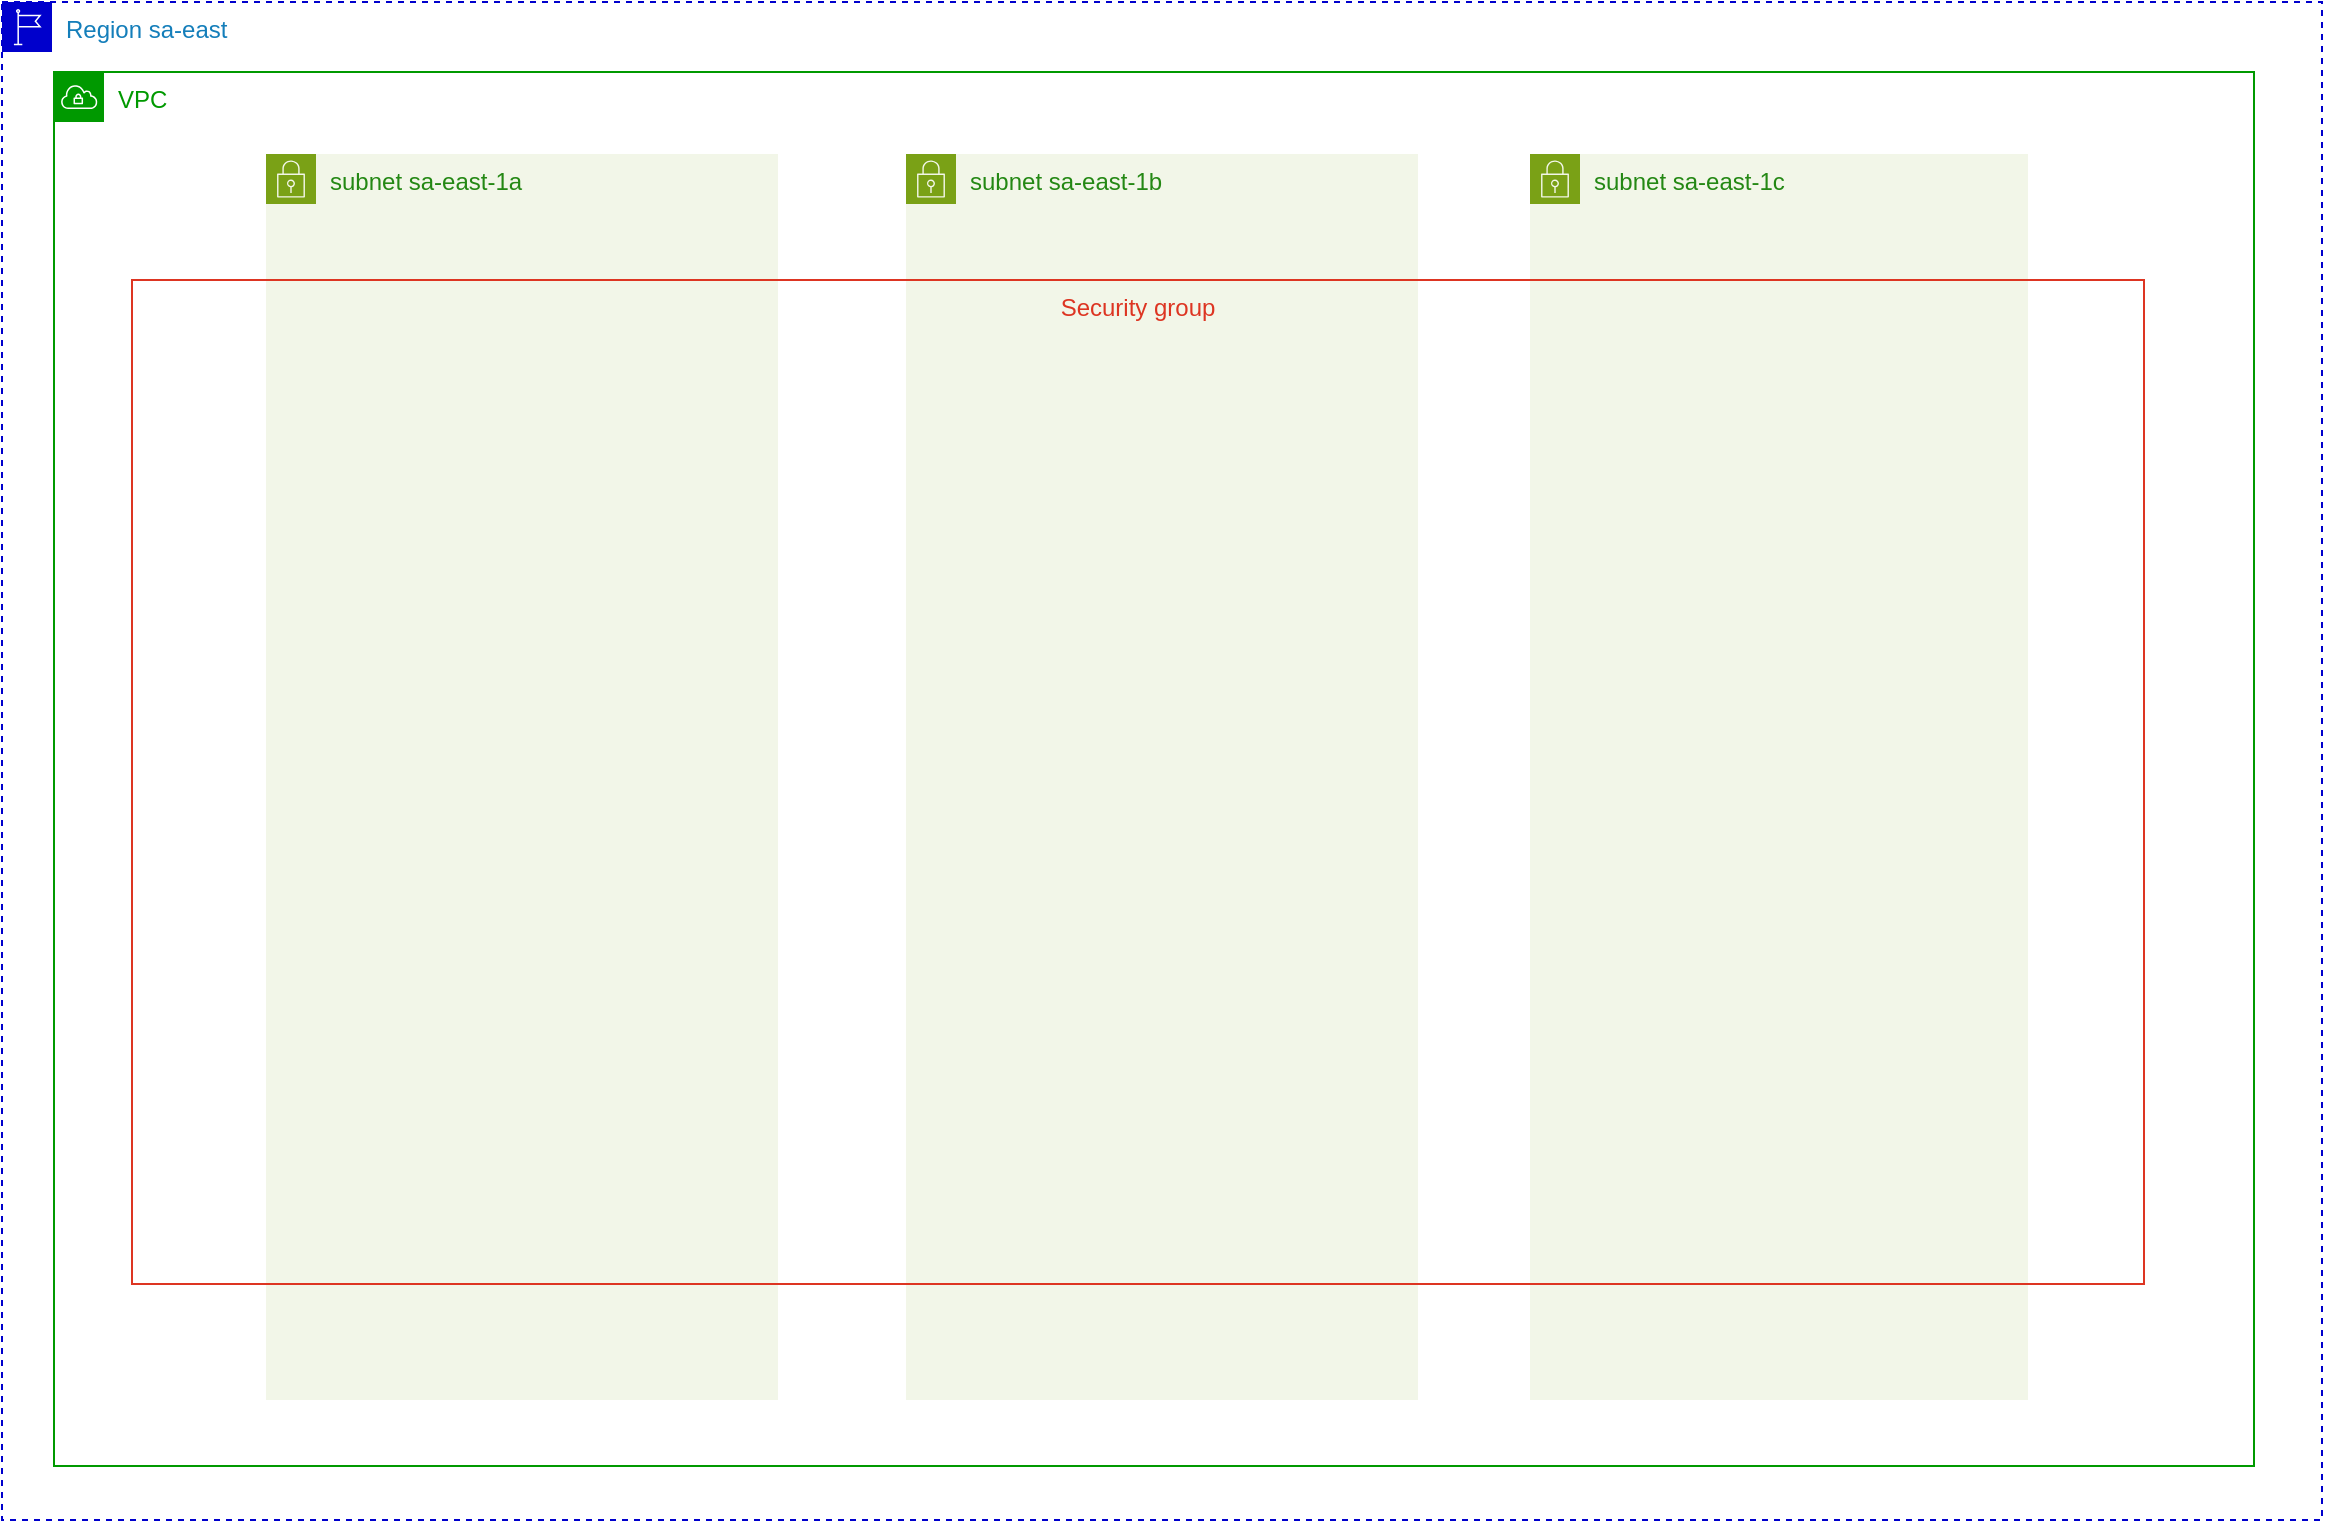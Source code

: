 <mxfile version="24.4.4" type="device">
  <diagram name="Página-1" id="AynMvP8vxolpJ45DTgRS">
    <mxGraphModel dx="2106" dy="1286" grid="0" gridSize="10" guides="1" tooltips="1" connect="1" arrows="1" fold="1" page="0" pageScale="1" pageWidth="827" pageHeight="1169" math="0" shadow="0">
      <root>
        <mxCell id="0" />
        <mxCell id="1" parent="0" />
        <mxCell id="cmGkxZ3bPcdIe-sDtWDE-13" value="" style="group" vertex="1" connectable="0" parent="1">
          <mxGeometry x="-631" y="-325" width="1160" height="759" as="geometry" />
        </mxCell>
        <mxCell id="cmGkxZ3bPcdIe-sDtWDE-2" value="&lt;font color=&quot;#009900&quot;&gt;VPC&lt;/font&gt;" style="sketch=0;outlineConnect=0;gradientColor=none;html=1;whiteSpace=wrap;fontSize=12;fontStyle=0;shape=mxgraph.aws4.group;grIcon=mxgraph.aws4.group_vpc;strokeColor=#009900;fillColor=none;verticalAlign=top;align=left;spacingLeft=30;fontColor=#879196;dashed=0;movable=1;resizable=1;rotatable=1;deletable=1;editable=1;locked=0;connectable=1;" vertex="1" parent="cmGkxZ3bPcdIe-sDtWDE-13">
          <mxGeometry x="26" y="35" width="1100" height="697" as="geometry" />
        </mxCell>
        <mxCell id="cmGkxZ3bPcdIe-sDtWDE-3" value="Region sa-east" style="points=[[0,0],[0.25,0],[0.5,0],[0.75,0],[1,0],[1,0.25],[1,0.5],[1,0.75],[1,1],[0.75,1],[0.5,1],[0.25,1],[0,1],[0,0.75],[0,0.5],[0,0.25]];outlineConnect=0;gradientColor=none;html=1;whiteSpace=wrap;fontSize=12;fontStyle=0;container=0;pointerEvents=0;collapsible=0;recursiveResize=0;shape=mxgraph.aws4.group;grIcon=mxgraph.aws4.group_region;strokeColor=#0000CC;fillColor=none;verticalAlign=top;align=left;spacingLeft=30;fontColor=#147EBA;dashed=1;movable=1;resizable=1;rotatable=1;deletable=1;editable=1;locked=0;connectable=1;" vertex="1" parent="cmGkxZ3bPcdIe-sDtWDE-13">
          <mxGeometry width="1160" height="759" as="geometry" />
        </mxCell>
        <mxCell id="cmGkxZ3bPcdIe-sDtWDE-8" value="subnet sa-east-1a&amp;nbsp;" style="points=[[0,0],[0.25,0],[0.5,0],[0.75,0],[1,0],[1,0.25],[1,0.5],[1,0.75],[1,1],[0.75,1],[0.5,1],[0.25,1],[0,1],[0,0.75],[0,0.5],[0,0.25]];outlineConnect=0;gradientColor=none;html=1;whiteSpace=wrap;fontSize=12;fontStyle=0;container=0;pointerEvents=0;collapsible=0;recursiveResize=0;shape=mxgraph.aws4.group;grIcon=mxgraph.aws4.group_security_group;grStroke=0;strokeColor=#7AA116;fillColor=#F2F6E8;verticalAlign=top;align=left;spacingLeft=30;fontColor=#248814;dashed=0;" vertex="1" parent="cmGkxZ3bPcdIe-sDtWDE-13">
          <mxGeometry x="132" y="76" width="256" height="623" as="geometry" />
        </mxCell>
        <mxCell id="cmGkxZ3bPcdIe-sDtWDE-12" value="subnet sa-east-1c" style="points=[[0,0],[0.25,0],[0.5,0],[0.75,0],[1,0],[1,0.25],[1,0.5],[1,0.75],[1,1],[0.75,1],[0.5,1],[0.25,1],[0,1],[0,0.75],[0,0.5],[0,0.25]];outlineConnect=0;gradientColor=none;html=1;whiteSpace=wrap;fontSize=12;fontStyle=0;container=0;pointerEvents=0;collapsible=0;recursiveResize=0;shape=mxgraph.aws4.group;grIcon=mxgraph.aws4.group_security_group;grStroke=0;strokeColor=#7AA116;fillColor=#F2F6E8;verticalAlign=top;align=left;spacingLeft=30;fontColor=#248814;dashed=0;" vertex="1" parent="cmGkxZ3bPcdIe-sDtWDE-13">
          <mxGeometry x="764" y="76" width="249" height="623" as="geometry" />
        </mxCell>
        <mxCell id="cmGkxZ3bPcdIe-sDtWDE-16" value="subnet sa-east-1b" style="points=[[0,0],[0.25,0],[0.5,0],[0.75,0],[1,0],[1,0.25],[1,0.5],[1,0.75],[1,1],[0.75,1],[0.5,1],[0.25,1],[0,1],[0,0.75],[0,0.5],[0,0.25]];outlineConnect=0;gradientColor=none;html=1;whiteSpace=wrap;fontSize=12;fontStyle=0;container=0;pointerEvents=0;collapsible=0;recursiveResize=0;shape=mxgraph.aws4.group;grIcon=mxgraph.aws4.group_security_group;grStroke=0;strokeColor=#7AA116;fillColor=#F2F6E8;verticalAlign=top;align=left;spacingLeft=30;fontColor=#248814;dashed=0;" vertex="1" parent="cmGkxZ3bPcdIe-sDtWDE-13">
          <mxGeometry x="452" y="76" width="256" height="623" as="geometry" />
        </mxCell>
        <mxCell id="cmGkxZ3bPcdIe-sDtWDE-15" value="Security group" style="fillColor=none;strokeColor=#DD3522;verticalAlign=top;fontStyle=0;fontColor=#DD3522;whiteSpace=wrap;html=1;" vertex="1" parent="1">
          <mxGeometry x="-566" y="-186" width="1006" height="502" as="geometry" />
        </mxCell>
      </root>
    </mxGraphModel>
  </diagram>
</mxfile>
